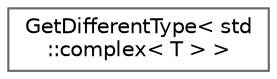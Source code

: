 digraph "类继承关系图"
{
 // LATEX_PDF_SIZE
  bgcolor="transparent";
  edge [fontname=Helvetica,fontsize=10,labelfontname=Helvetica,labelfontsize=10];
  node [fontname=Helvetica,fontsize=10,shape=box,height=0.2,width=0.4];
  rankdir="LR";
  Node0 [id="Node000000",label="GetDifferentType\< std\l::complex\< T \> \>",height=0.2,width=0.4,color="grey40", fillcolor="white", style="filled",URL="$struct_get_different_type_3_01std_1_1complex_3_01_t_01_4_01_4.html",tooltip=" "];
}
